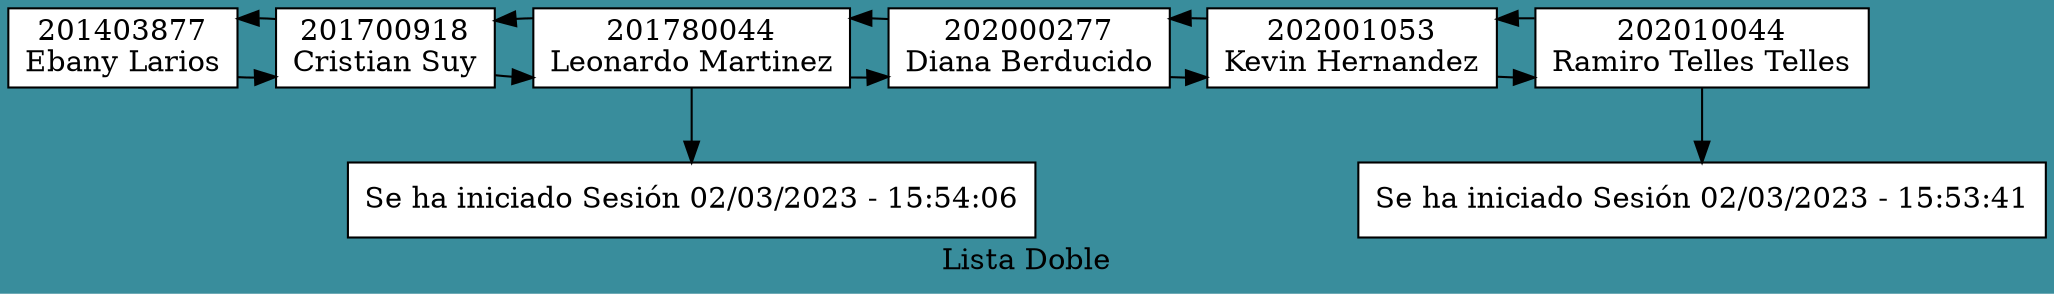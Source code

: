 digraph l{
 node[shape=box fillcolor="#FFFFFF" style=filled]
 label ="Lista Doble" 
 bgcolor= "#398D9C" 
B0[label="201403877
Ebany Larios", group=0];


B1[label="201700918
Cristian Suy", group=1];


B2[label="201780044
Leonardo Martinez", group=2];


P20[label="Se ha iniciado Sesión 02/03/2023 - 15:54:06", group=2];
B3[label="202000277
Diana Berducido", group=3];


B4[label="202001053
Kevin Hernandez", group=4];


B5[label="202010044
Ramiro Telles Telles", group=5];


P50[label="Se ha iniciado Sesión 02/03/2023 - 15:53:41", group=5];


B0-> B1
B1-> B2
B2-> B3
B3-> B4
B4-> B5


B5-> B4
B4-> B3
B3-> B2
B2-> B1
B1-> B0


B2-> P20
B5-> P50



{rank=same;B0;B1;B2;B3;B4;B5;};
}